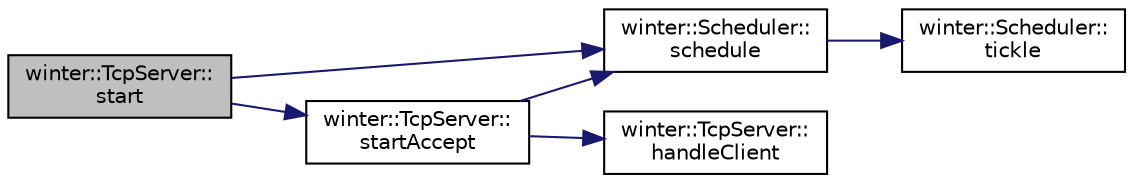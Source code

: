 digraph "winter::TcpServer::start"
{
 // LATEX_PDF_SIZE
  edge [fontname="Helvetica",fontsize="10",labelfontname="Helvetica",labelfontsize="10"];
  node [fontname="Helvetica",fontsize="10",shape=record];
  rankdir="LR";
  Node1 [label="winter::TcpServer::\lstart",height=0.2,width=0.4,color="black", fillcolor="grey75", style="filled", fontcolor="black",tooltip="启动服务"];
  Node1 -> Node2 [color="midnightblue",fontsize="10",style="solid",fontname="Helvetica"];
  Node2 [label="winter::Scheduler::\lschedule",height=0.2,width=0.4,color="black", fillcolor="white", style="filled",URL="$classwinter_1_1Scheduler.html#a4075816ba2908dc6f42b37905b3d1d71",tooltip="调度协程"];
  Node2 -> Node3 [color="midnightblue",fontsize="10",style="solid",fontname="Helvetica"];
  Node3 [label="winter::Scheduler::\ltickle",height=0.2,width=0.4,color="black", fillcolor="white", style="filled",URL="$classwinter_1_1Scheduler.html#ab4a6a9100f3a18a9e9370a3106d07ab6",tooltip="通知协程调度器有任务了"];
  Node1 -> Node4 [color="midnightblue",fontsize="10",style="solid",fontname="Helvetica"];
  Node4 [label="winter::TcpServer::\lstartAccept",height=0.2,width=0.4,color="black", fillcolor="white", style="filled",URL="$classwinter_1_1TcpServer.html#ae36b980cfe9099462ac58bd991a82eab",tooltip="开始接受连接"];
  Node4 -> Node5 [color="midnightblue",fontsize="10",style="solid",fontname="Helvetica"];
  Node5 [label="winter::TcpServer::\lhandleClient",height=0.2,width=0.4,color="black", fillcolor="white", style="filled",URL="$classwinter_1_1TcpServer.html#aaf02c1aa7a1195799bda0b0ee4b41e94",tooltip="处理新连接的Socket类"];
  Node4 -> Node2 [color="midnightblue",fontsize="10",style="solid",fontname="Helvetica"];
}
